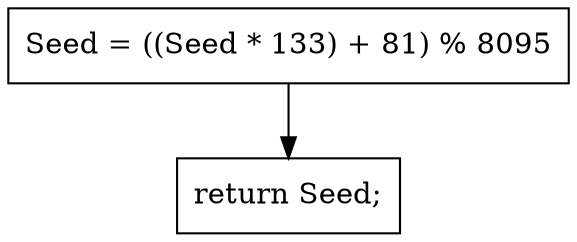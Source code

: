 digraph RandomInteger_CFG {
    node [shape=box];
    N1 [label="Seed = ((Seed * 133) + 81) % 8095"];
    N2 [label="return Seed;"];
    N1 -> N2;
}